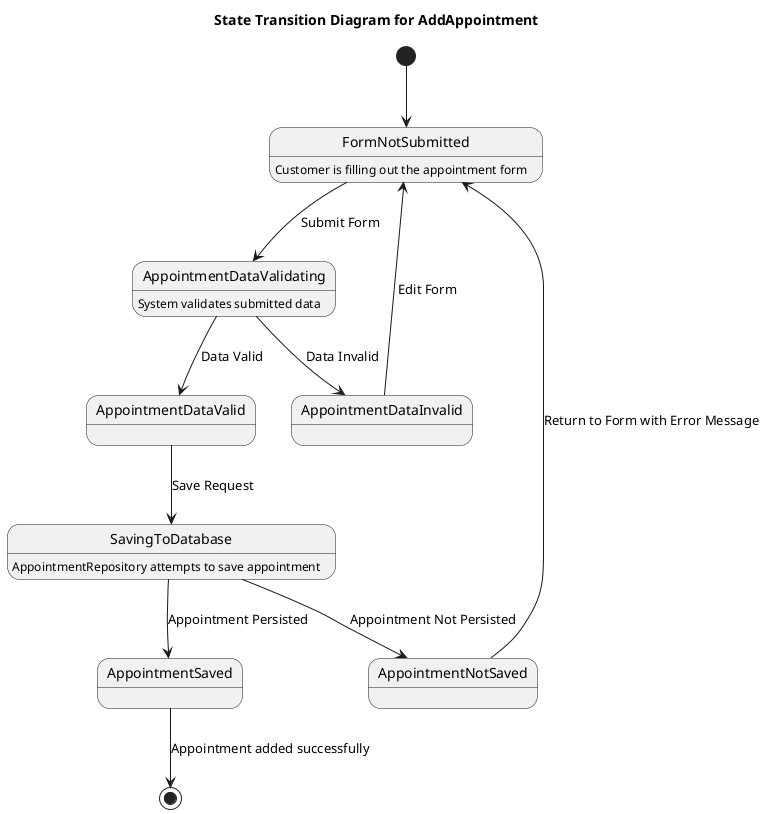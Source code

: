 @startuml
title State Transition Diagram for AddAppointment

[*] --> FormNotSubmitted
FormNotSubmitted : Customer is filling out the appointment form

FormNotSubmitted --> AppointmentDataValidating : Submit Form
AppointmentDataValidating : System validates submitted data

AppointmentDataValidating --> AppointmentDataInvalid : Data Invalid
AppointmentDataInvalid --> FormNotSubmitted : Edit Form

AppointmentDataValidating --> AppointmentDataValid : Data Valid
AppointmentDataValid --> SavingToDatabase : Save Request
SavingToDatabase : AppointmentRepository attempts to save appointment

SavingToDatabase --> AppointmentSaved : Appointment Persisted
SavingToDatabase --> AppointmentNotSaved : Appointment Not Persisted

AppointmentSaved --> [*] : Appointment added successfully
AppointmentNotSaved --> FormNotSubmitted : Return to Form with Error Message

@enduml
